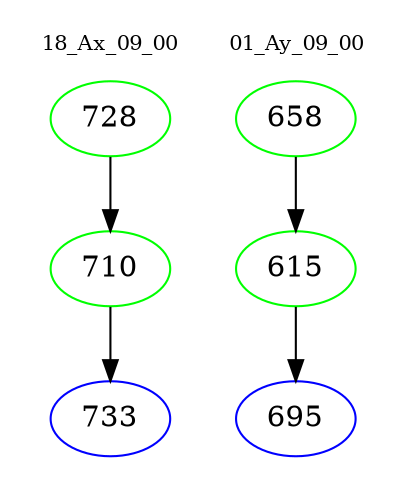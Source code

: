 digraph{
subgraph cluster_0 {
color = white
label = "18_Ax_09_00";
fontsize=10;
T0_728 [label="728", color="green"]
T0_728 -> T0_710 [color="black"]
T0_710 [label="710", color="green"]
T0_710 -> T0_733 [color="black"]
T0_733 [label="733", color="blue"]
}
subgraph cluster_1 {
color = white
label = "01_Ay_09_00";
fontsize=10;
T1_658 [label="658", color="green"]
T1_658 -> T1_615 [color="black"]
T1_615 [label="615", color="green"]
T1_615 -> T1_695 [color="black"]
T1_695 [label="695", color="blue"]
}
}
